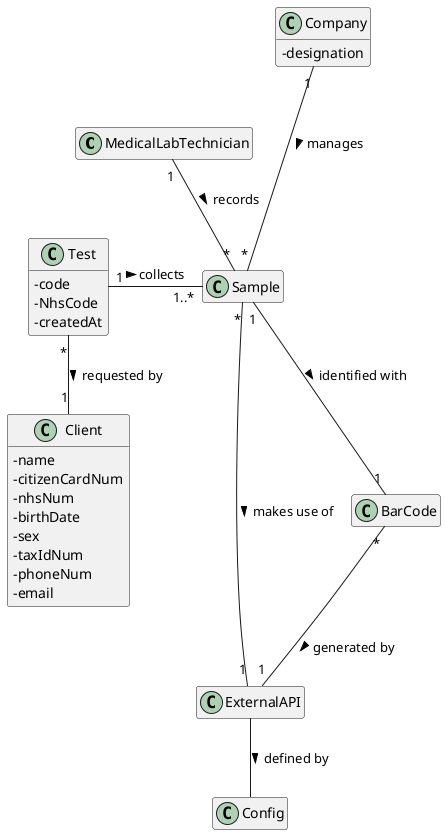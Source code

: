 @startuml

skinparam classAttributeIconSize 0
hide empty methods
hide empty attributes

class MedicalLabTechnician{}

class Sample{}

class Test{
- code
- NhsCode
- createdAt
}

class BarCode {}

class ExternalAPI{}

/'class LabOrder{}'/

class Client{
- name
- citizenCardNum
- nhsNum
- birthDate
- sex
- taxIdNum
- phoneNum
- email
}

/'
class TestType{
- code
- description
- collectingMethod
}'/

/'class Parameter {
  -code
  -shortName
  -description
}'/

class Company {
-designation
}

class Config {}




MedicalLabTechnician "1" -- "*" Sample : records >
Sample "1" -- "1" BarCode : identified with >
BarCode "*" -- "1" ExternalAPI : generated by >
Test "1" - "1..*" Sample : collects >
/'Test "1" --- "1" LabOrder : originates <'/
/'LabOrder "1..*" --- "1" Client : provided by >'/

/'comment line above'/
/'Test "*" -- "1" TestType : classified as >'/

/'LabOrder -- TestType : contains >'/
/'LabOrder -- "1..*" Parameter : contains >'/

ExternalAPI -- Config : defined by >
Test "*" -- "1" Client : requested by >
Sample "*" - "1" ExternalAPI : makes use of >
Company "1" --- "*" Sample : manages >




@enduml